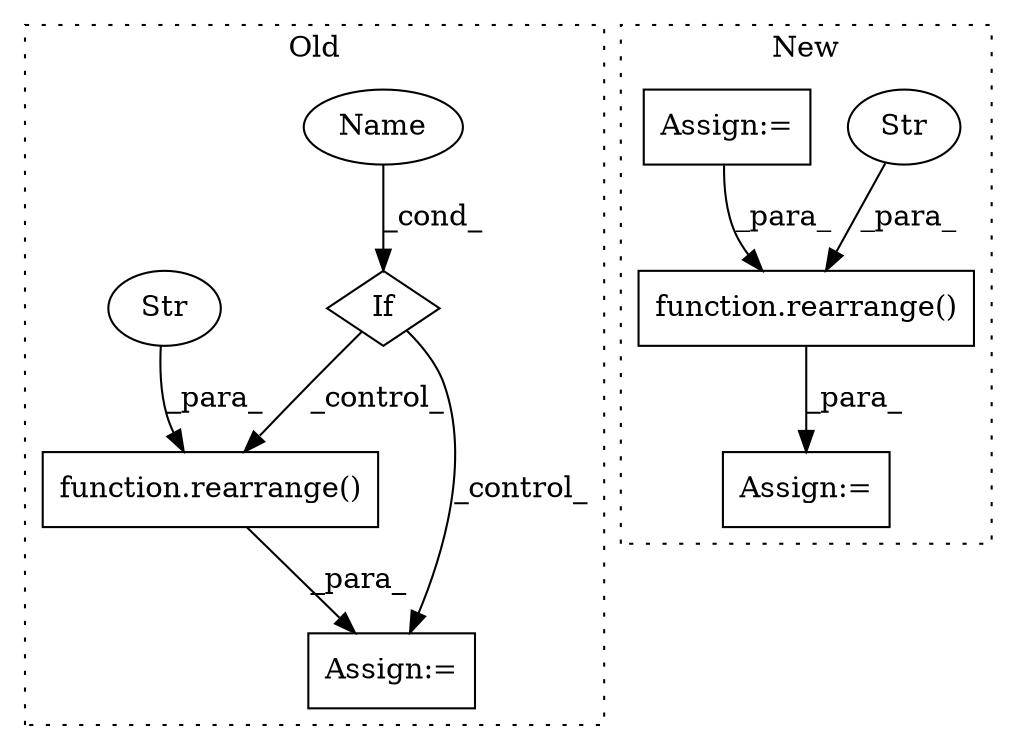 digraph G {
subgraph cluster0 {
1 [label="If" a="96" s="2735,2746" l="3,14" shape="diamond"];
6 [label="Assign:=" a="68" s="2761" l="3" shape="box"];
7 [label="Name" a="87" s="2738" l="8" shape="ellipse"];
8 [label="function.rearrange()" a="75" s="2764,2803" l="10,8" shape="box"];
9 [label="Str" a="66" s="2777" l="26" shape="ellipse"];
label = "Old";
style="dotted";
}
subgraph cluster1 {
2 [label="function.rearrange()" a="75" s="6410,6446" l="10,1" shape="box"];
3 [label="Str" a="66" s="6430" l="16" shape="ellipse"];
4 [label="Assign:=" a="68" s="6360" l="3" shape="box"];
5 [label="Assign:=" a="68" s="6407" l="3" shape="box"];
label = "New";
style="dotted";
}
1 -> 8 [label="_control_"];
1 -> 6 [label="_control_"];
2 -> 5 [label="_para_"];
3 -> 2 [label="_para_"];
4 -> 2 [label="_para_"];
7 -> 1 [label="_cond_"];
8 -> 6 [label="_para_"];
9 -> 8 [label="_para_"];
}
